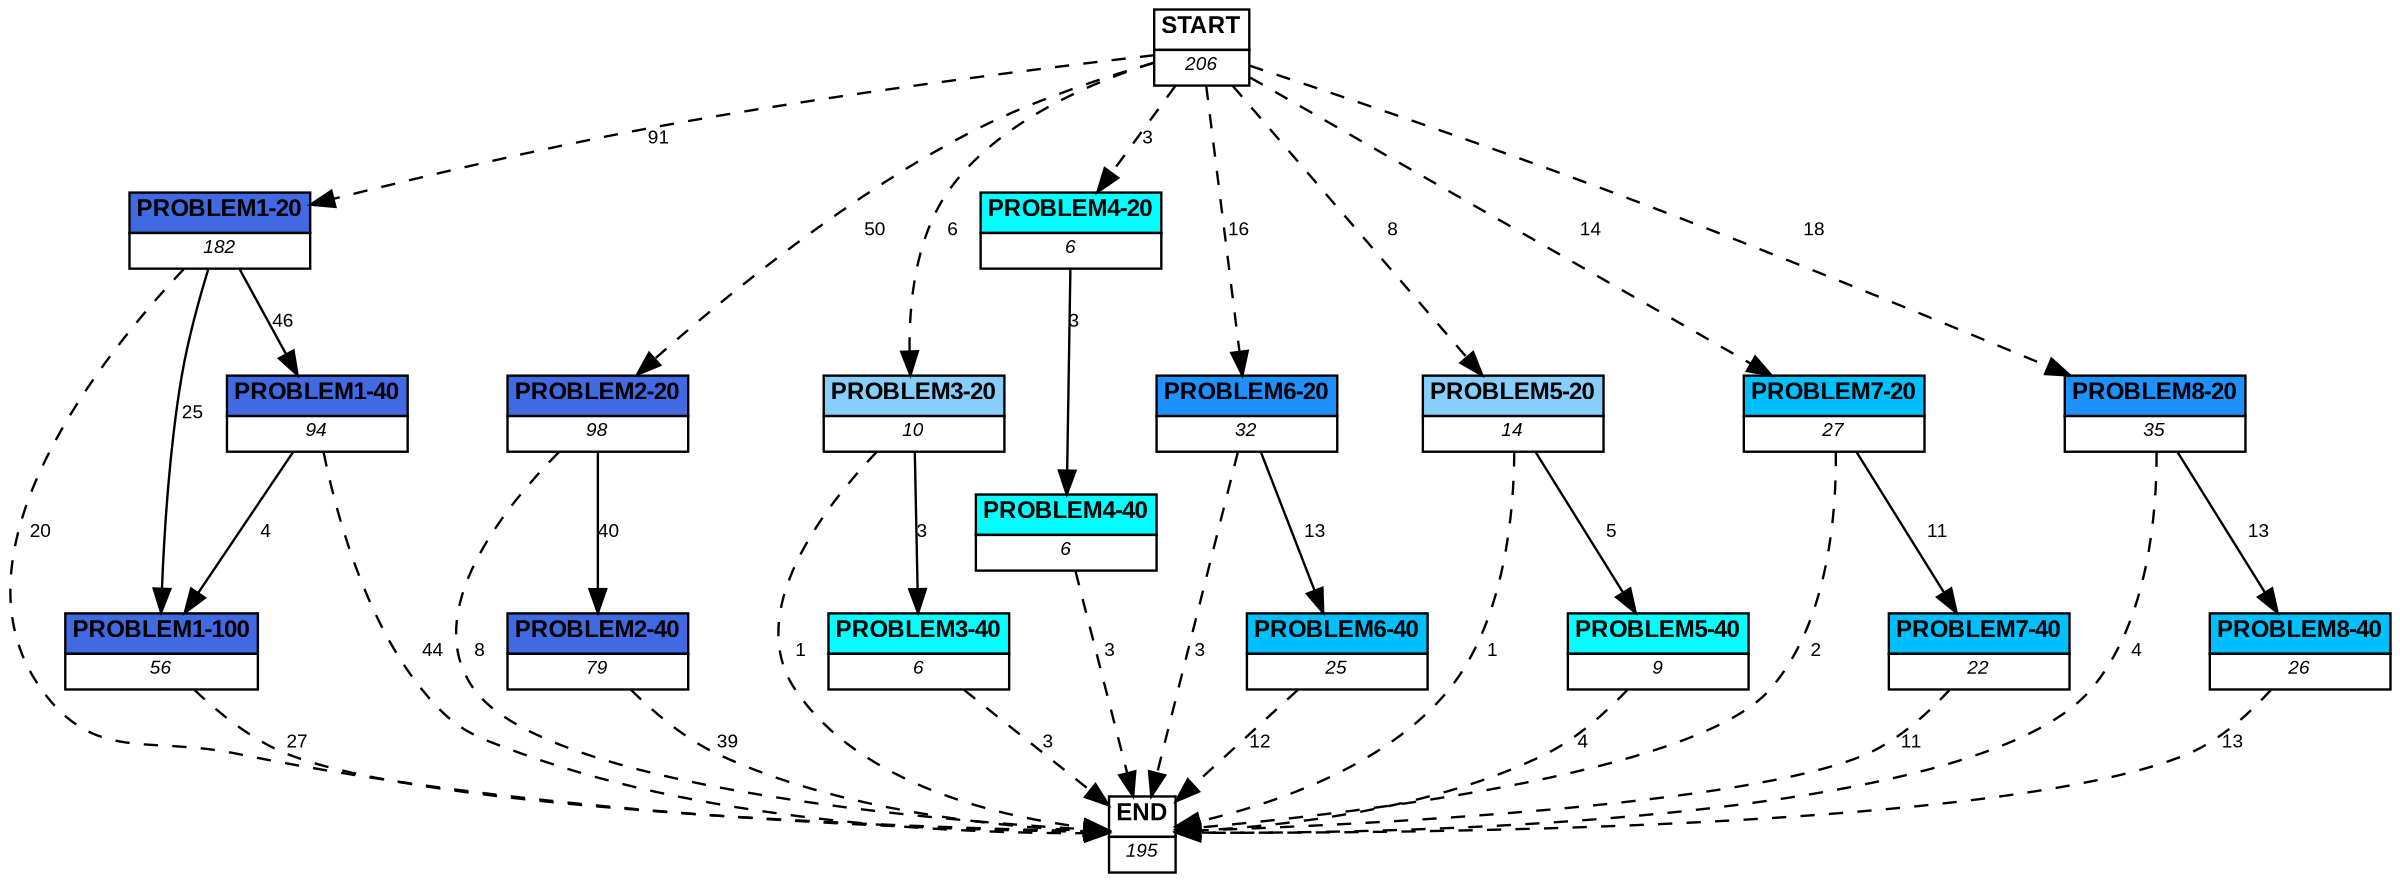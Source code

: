 digraph graphname {
	dpi = 150
	size="16,11!";
	margin = 0;
"PROBLEM1-20" [shape=plain, label=<<table border="0" cellborder="1" cellspacing="0"><tr><td bgcolor="royalblue"><FONT face="Arial" POINT-SIZE="10"><b>PROBLEM1-20</b></FONT></td></tr><tr><td bgcolor="white"><FONT face="Arial" POINT-SIZE="8"><i>182</i></FONT></td></tr></table>>]
"PROBLEM1-40" [shape=plain, label=<<table border="0" cellborder="1" cellspacing="0"><tr><td bgcolor="royalblue"><FONT face="Arial" POINT-SIZE="10"><b>PROBLEM1-40</b></FONT></td></tr><tr><td bgcolor="white"><FONT face="Arial" POINT-SIZE="8"><i>94</i></FONT></td></tr></table>>]
"PROBLEM1-100" [shape=plain, label=<<table border="0" cellborder="1" cellspacing="0"><tr><td bgcolor="royalblue"><FONT face="Arial" POINT-SIZE="10"><b>PROBLEM1-100</b></FONT></td></tr><tr><td bgcolor="white"><FONT face="Arial" POINT-SIZE="8"><i>56</i></FONT></td></tr></table>>]
"PROBLEM2-20" [shape=plain, label=<<table border="0" cellborder="1" cellspacing="0"><tr><td bgcolor="royalblue"><FONT face="Arial" POINT-SIZE="10"><b>PROBLEM2-20</b></FONT></td></tr><tr><td bgcolor="white"><FONT face="Arial" POINT-SIZE="8"><i>98</i></FONT></td></tr></table>>]
"PROBLEM2-40" [shape=plain, label=<<table border="0" cellborder="1" cellspacing="0"><tr><td bgcolor="royalblue"><FONT face="Arial" POINT-SIZE="10"><b>PROBLEM2-40</b></FONT></td></tr><tr><td bgcolor="white"><FONT face="Arial" POINT-SIZE="8"><i>79</i></FONT></td></tr></table>>]
"PROBLEM3-20" [shape=plain, label=<<table border="0" cellborder="1" cellspacing="0"><tr><td bgcolor="lightskyblue"><FONT face="Arial" POINT-SIZE="10"><b>PROBLEM3-20</b></FONT></td></tr><tr><td bgcolor="white"><FONT face="Arial" POINT-SIZE="8"><i>10</i></FONT></td></tr></table>>]
"PROBLEM3-40" [shape=plain, label=<<table border="0" cellborder="1" cellspacing="0"><tr><td bgcolor="aqua"><FONT face="Arial" POINT-SIZE="10"><b>PROBLEM3-40</b></FONT></td></tr><tr><td bgcolor="white"><FONT face="Arial" POINT-SIZE="8"><i>6</i></FONT></td></tr></table>>]
"PROBLEM4-20" [shape=plain, label=<<table border="0" cellborder="1" cellspacing="0"><tr><td bgcolor="aqua"><FONT face="Arial" POINT-SIZE="10"><b>PROBLEM4-20</b></FONT></td></tr><tr><td bgcolor="white"><FONT face="Arial" POINT-SIZE="8"><i>6</i></FONT></td></tr></table>>]
"PROBLEM4-40" [shape=plain, label=<<table border="0" cellborder="1" cellspacing="0"><tr><td bgcolor="aqua"><FONT face="Arial" POINT-SIZE="10"><b>PROBLEM4-40</b></FONT></td></tr><tr><td bgcolor="white"><FONT face="Arial" POINT-SIZE="8"><i>6</i></FONT></td></tr></table>>]
"PROBLEM6-20" [shape=plain, label=<<table border="0" cellborder="1" cellspacing="0"><tr><td bgcolor="dodgerblue"><FONT face="Arial" POINT-SIZE="10"><b>PROBLEM6-20</b></FONT></td></tr><tr><td bgcolor="white"><FONT face="Arial" POINT-SIZE="8"><i>32</i></FONT></td></tr></table>>]
"PROBLEM6-40" [shape=plain, label=<<table border="0" cellborder="1" cellspacing="0"><tr><td bgcolor="deepskyblue"><FONT face="Arial" POINT-SIZE="10"><b>PROBLEM6-40</b></FONT></td></tr><tr><td bgcolor="white"><FONT face="Arial" POINT-SIZE="8"><i>25</i></FONT></td></tr></table>>]
"PROBLEM5-20" [shape=plain, label=<<table border="0" cellborder="1" cellspacing="0"><tr><td bgcolor="lightskyblue"><FONT face="Arial" POINT-SIZE="10"><b>PROBLEM5-20</b></FONT></td></tr><tr><td bgcolor="white"><FONT face="Arial" POINT-SIZE="8"><i>14</i></FONT></td></tr></table>>]
"PROBLEM5-40" [shape=plain, label=<<table border="0" cellborder="1" cellspacing="0"><tr><td bgcolor="aqua"><FONT face="Arial" POINT-SIZE="10"><b>PROBLEM5-40</b></FONT></td></tr><tr><td bgcolor="white"><FONT face="Arial" POINT-SIZE="8"><i>9</i></FONT></td></tr></table>>]
"PROBLEM7-20" [shape=plain, label=<<table border="0" cellborder="1" cellspacing="0"><tr><td bgcolor="deepskyblue"><FONT face="Arial" POINT-SIZE="10"><b>PROBLEM7-20</b></FONT></td></tr><tr><td bgcolor="white"><FONT face="Arial" POINT-SIZE="8"><i>27</i></FONT></td></tr></table>>]
"PROBLEM7-40" [shape=plain, label=<<table border="0" cellborder="1" cellspacing="0"><tr><td bgcolor="deepskyblue"><FONT face="Arial" POINT-SIZE="10"><b>PROBLEM7-40</b></FONT></td></tr><tr><td bgcolor="white"><FONT face="Arial" POINT-SIZE="8"><i>22</i></FONT></td></tr></table>>]
"PROBLEM8-20" [shape=plain, label=<<table border="0" cellborder="1" cellspacing="0"><tr><td bgcolor="dodgerblue"><FONT face="Arial" POINT-SIZE="10"><b>PROBLEM8-20</b></FONT></td></tr><tr><td bgcolor="white"><FONT face="Arial" POINT-SIZE="8"><i>35</i></FONT></td></tr></table>>]
"PROBLEM8-40" [shape=plain, label=<<table border="0" cellborder="1" cellspacing="0"><tr><td bgcolor="deepskyblue"><FONT face="Arial" POINT-SIZE="10"><b>PROBLEM8-40</b></FONT></td></tr><tr><td bgcolor="white"><FONT face="Arial" POINT-SIZE="8"><i>26</i></FONT></td></tr></table>>]
"START" [shape=plain, label=<<table border="0" cellborder="1" cellspacing="0"><tr><td bgcolor="white"><FONT face="Arial" POINT-SIZE="10"><b>START</b></FONT></td></tr><tr><td bgcolor="white"><FONT face="Arial" POINT-SIZE="8"><i>206</i></FONT></td></tr></table>>]
"END" [shape=plain, label=<<table border="0" cellborder="1" cellspacing="0"><tr><td bgcolor="white"><FONT face="Arial" POINT-SIZE="10"><b>END</b></FONT></td></tr><tr><td bgcolor="white"><FONT face="Arial" POINT-SIZE="8"><i>195</i></FONT></td></tr></table>>]
"PROBLEM1-20" -> "PROBLEM1-40" [ label ="46" labelfloat=false fontname="Arial" fontsize=8]
"PROBLEM1-20" -> "PROBLEM1-100" [ label ="25" labelfloat=false fontname="Arial" fontsize=8]
"PROBLEM1-20" -> "END" [ style = dashed label ="20" labelfloat=false fontname="Arial" fontsize=8]
"PROBLEM1-40" -> "PROBLEM1-100" [ label ="4" labelfloat=false fontname="Arial" fontsize=8]
"PROBLEM1-40" -> "END" [ style = dashed label ="44" labelfloat=false fontname="Arial" fontsize=8]
"PROBLEM1-100" -> "END" [ style = dashed label ="27" labelfloat=false fontname="Arial" fontsize=8]
"PROBLEM2-20" -> "PROBLEM2-40" [ label ="40" labelfloat=false fontname="Arial" fontsize=8]
"PROBLEM2-20" -> "END" [ style = dashed label ="8" labelfloat=false fontname="Arial" fontsize=8]
"PROBLEM2-40" -> "END" [ style = dashed label ="39" labelfloat=false fontname="Arial" fontsize=8]
"PROBLEM3-20" -> "PROBLEM3-40" [ label ="3" labelfloat=false fontname="Arial" fontsize=8]
"PROBLEM3-20" -> "END" [ style = dashed label ="1" labelfloat=false fontname="Arial" fontsize=8]
"PROBLEM3-40" -> "END" [ style = dashed label ="3" labelfloat=false fontname="Arial" fontsize=8]
"PROBLEM4-20" -> "PROBLEM4-40" [ label ="3" labelfloat=false fontname="Arial" fontsize=8]
"PROBLEM4-40" -> "END" [ style = dashed label ="3" labelfloat=false fontname="Arial" fontsize=8]
"PROBLEM6-20" -> "PROBLEM6-40" [ label ="13" labelfloat=false fontname="Arial" fontsize=8]
"PROBLEM6-20" -> "END" [ style = dashed label ="3" labelfloat=false fontname="Arial" fontsize=8]
"PROBLEM6-40" -> "END" [ style = dashed label ="12" labelfloat=false fontname="Arial" fontsize=8]
"PROBLEM5-20" -> "PROBLEM5-40" [ label ="5" labelfloat=false fontname="Arial" fontsize=8]
"PROBLEM5-20" -> "END" [ style = dashed label ="1" labelfloat=false fontname="Arial" fontsize=8]
"PROBLEM5-40" -> "END" [ style = dashed label ="4" labelfloat=false fontname="Arial" fontsize=8]
"PROBLEM7-20" -> "PROBLEM7-40" [ label ="11" labelfloat=false fontname="Arial" fontsize=8]
"PROBLEM7-20" -> "END" [ style = dashed label ="2" labelfloat=false fontname="Arial" fontsize=8]
"PROBLEM7-40" -> "END" [ style = dashed label ="11" labelfloat=false fontname="Arial" fontsize=8]
"PROBLEM8-20" -> "PROBLEM8-40" [ label ="13" labelfloat=false fontname="Arial" fontsize=8]
"PROBLEM8-20" -> "END" [ style = dashed label ="4" labelfloat=false fontname="Arial" fontsize=8]
"PROBLEM8-40" -> "END" [ style = dashed label ="13" labelfloat=false fontname="Arial" fontsize=8]
"START" -> "PROBLEM1-20" [ style = dashed label ="91" labelfloat=false fontname="Arial" fontsize=8]
"START" -> "PROBLEM2-20" [ style = dashed label ="50" labelfloat=false fontname="Arial" fontsize=8]
"START" -> "PROBLEM3-20" [ style = dashed label ="6" labelfloat=false fontname="Arial" fontsize=8]
"START" -> "PROBLEM4-20" [ style = dashed label ="3" labelfloat=false fontname="Arial" fontsize=8]
"START" -> "PROBLEM6-20" [ style = dashed label ="16" labelfloat=false fontname="Arial" fontsize=8]
"START" -> "PROBLEM5-20" [ style = dashed label ="8" labelfloat=false fontname="Arial" fontsize=8]
"START" -> "PROBLEM7-20" [ style = dashed label ="14" labelfloat=false fontname="Arial" fontsize=8]
"START" -> "PROBLEM8-20" [ style = dashed label ="18" labelfloat=false fontname="Arial" fontsize=8]
}